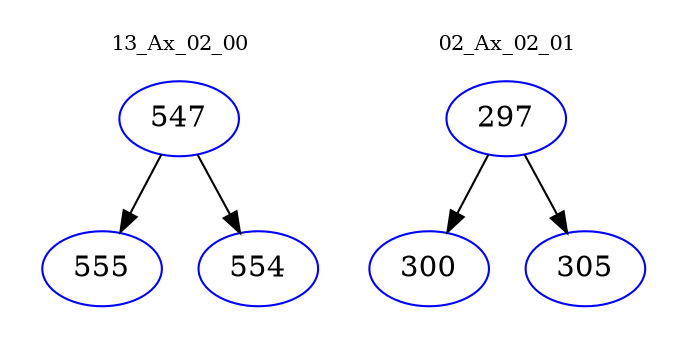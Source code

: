 digraph{
subgraph cluster_0 {
color = white
label = "13_Ax_02_00";
fontsize=10;
T0_547 [label="547", color="blue"]
T0_547 -> T0_555 [color="black"]
T0_555 [label="555", color="blue"]
T0_547 -> T0_554 [color="black"]
T0_554 [label="554", color="blue"]
}
subgraph cluster_1 {
color = white
label = "02_Ax_02_01";
fontsize=10;
T1_297 [label="297", color="blue"]
T1_297 -> T1_300 [color="black"]
T1_300 [label="300", color="blue"]
T1_297 -> T1_305 [color="black"]
T1_305 [label="305", color="blue"]
}
}
